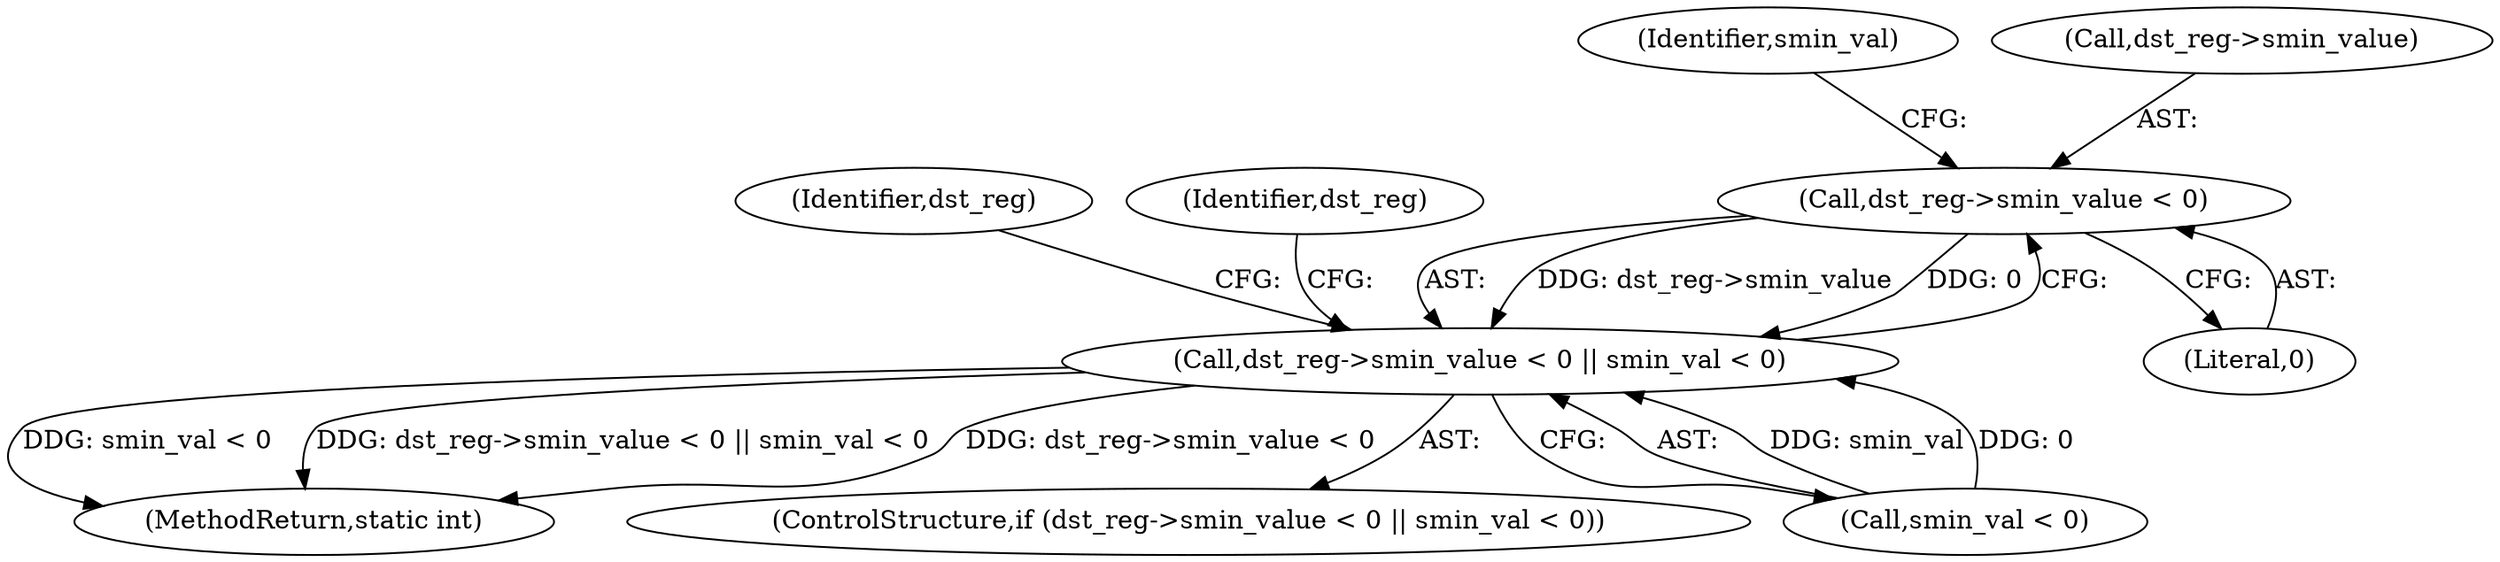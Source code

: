 digraph "0_linux_0c17d1d2c61936401f4702e1846e2c19b200f958@pointer" {
"1000501" [label="(Call,dst_reg->smin_value < 0)"];
"1000500" [label="(Call,dst_reg->smin_value < 0 || smin_val < 0)"];
"1000524" [label="(Identifier,dst_reg)"];
"1000500" [label="(Call,dst_reg->smin_value < 0 || smin_val < 0)"];
"1000501" [label="(Call,dst_reg->smin_value < 0)"];
"1000505" [label="(Literal,0)"];
"1000771" [label="(MethodReturn,static int)"];
"1000499" [label="(ControlStructure,if (dst_reg->smin_value < 0 || smin_val < 0))"];
"1000512" [label="(Identifier,dst_reg)"];
"1000506" [label="(Call,smin_val < 0)"];
"1000507" [label="(Identifier,smin_val)"];
"1000502" [label="(Call,dst_reg->smin_value)"];
"1000501" -> "1000500"  [label="AST: "];
"1000501" -> "1000505"  [label="CFG: "];
"1000502" -> "1000501"  [label="AST: "];
"1000505" -> "1000501"  [label="AST: "];
"1000507" -> "1000501"  [label="CFG: "];
"1000500" -> "1000501"  [label="CFG: "];
"1000501" -> "1000500"  [label="DDG: dst_reg->smin_value"];
"1000501" -> "1000500"  [label="DDG: 0"];
"1000500" -> "1000499"  [label="AST: "];
"1000500" -> "1000506"  [label="CFG: "];
"1000506" -> "1000500"  [label="AST: "];
"1000512" -> "1000500"  [label="CFG: "];
"1000524" -> "1000500"  [label="CFG: "];
"1000500" -> "1000771"  [label="DDG: smin_val < 0"];
"1000500" -> "1000771"  [label="DDG: dst_reg->smin_value < 0 || smin_val < 0"];
"1000500" -> "1000771"  [label="DDG: dst_reg->smin_value < 0"];
"1000506" -> "1000500"  [label="DDG: smin_val"];
"1000506" -> "1000500"  [label="DDG: 0"];
}
